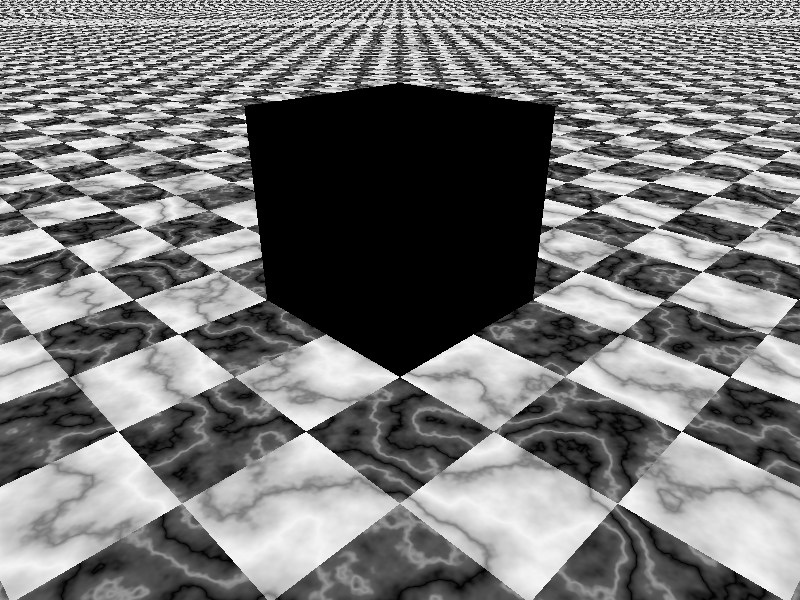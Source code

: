 #include "colors.inc"    // The include files contain
#include "stones.inc"    // pre-defined scene elements

#include "textures.inc"    // pre-defined scene elements
#include "shapes.inc"
#include "glass.inc"
#include "metals.inc"
#include "woods.inc"


#declare Black_Marble_Map =
color_map {
    [0.0 rgb <0.0, 0.0, 0.0>]
    [0.8 rgb <0.1, 0.1, 0.1>]
    [1.0 rgb <0.3, 0.3, 0.3>]
}

// Black marble with black veins.
#declare Black_Marble =
pigment {
    marble
    turbulence 2
    color_map { Black_Marble_Map }
}


camera {
    location <4, 3, 4>
    look_at  <0,    0,  0>
}

//light_source{<1500,3000,-2500> color White}

//global_settings { ambient_light rgb<.1, .1, .1> }

light_source
{ <10, 10, 00>, 1
  fade_distance 6 fade_power 2
  area_light x*3, y*3, 24, 24 circular orient adaptive 0
}


// sky -------------------------------------
plane{ <0,1,0>,1 hollow
       texture{
         pigment{ bozo turbulence 0.92
           color_map{
                 [0.00 rgb<0.05,0.15,0.45>]
                 [0.50 rgb<0.05,0.15,0.45>]
                 [0.70 rgb<1,1,1>        ]
                 [0.85 rgb<0.2,0.2,0.2>  ]
                 [1.00 rgb<0.5,0.5,0.5>  ]
                       } //
           scale<1,1,1.5>*2.5
           translate<0,0,0>
           } // end of pigment
         finish {ambient 1 diffuse 0}
        } // end of texture
       scale 10000}

// fog on the ground -----------------------

fog { fog_type   2
      distance   50
      color      rgb<1,1,1>*0.8
      fog_offset .01
      fog_alt    .2
      turbulence 10
    } //

//box {
    //<0,0,0>,  // Near lower left corner
    //< .5, 1.5, .5>   // Far upper right corner
    ////material {M_Water}
    //texture {
    //Vicks_Bottle_Glass
    ////finish {ambient .2}
    //}
//}

plane { <0, 1, 0>, 0

    //texture {

          //pigment{ color rgb<0.22,0.45,0>}
          //normal { bumps 0.75 scale 0.015 }
          //finish { phong 0.1 }
       //} // end of texture

    texture {

   pigment
   {
      checker pigment { Black_Marble }, pigment { White_Marble }
      //checker pigment { Jade }, pigment { White_Marble }
    }
    //finish{ phong 0.5 }
}
}

#declare mycube =
mesh2 {
   vertex_vectors {
      8,
      <1.0, 1.0, -1.0>,
      <1.0, -1.0, -1.0>,
      <-1.0, -0.9999998, -1.0>,
      <-0.9999997, 1.0, -1.0>,
      <1.0, 0.9999995, 1.0>,
      <0.9999994, -1.000001, 1.0>,
      <-1.0, -0.9999997, 1.0>,
      <-1.0, 1.0, 1.0>
   }
   face_indices {
      12,
      <0, 1, 2>,
      <7, 6, 5>,
      <4, 5, 1>,
      <5, 6, 2>,
      <2, 6, 7>,
      <0, 3, 7>,
      <3, 0, 2>,
      <4, 7, 5>,
      <0, 4, 1>,
      <1, 5, 2>,
      <3, 2, 7>,
      <4, 0, 7>
   }
}

mesh2 {
   mycube
   translate 1*y

 }
